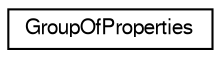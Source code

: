 digraph G
{
  edge [fontname="FreeSans",fontsize="10",labelfontname="FreeSans",labelfontsize="10"];
  node [fontname="FreeSans",fontsize="10",shape=record];
  rankdir="LR";
  Node1 [label="GroupOfProperties",height=0.2,width=0.4,color="black", fillcolor="white", style="filled",URL="$class_group_of_properties.html"];
}
